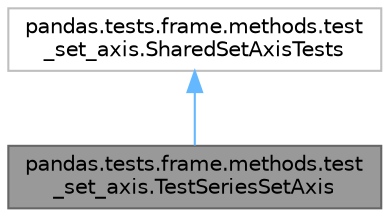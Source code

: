 digraph "pandas.tests.frame.methods.test_set_axis.TestSeriesSetAxis"
{
 // LATEX_PDF_SIZE
  bgcolor="transparent";
  edge [fontname=Helvetica,fontsize=10,labelfontname=Helvetica,labelfontsize=10];
  node [fontname=Helvetica,fontsize=10,shape=box,height=0.2,width=0.4];
  Node1 [id="Node000001",label="pandas.tests.frame.methods.test\l_set_axis.TestSeriesSetAxis",height=0.2,width=0.4,color="gray40", fillcolor="grey60", style="filled", fontcolor="black",tooltip=" "];
  Node2 -> Node1 [id="edge1_Node000001_Node000002",dir="back",color="steelblue1",style="solid",tooltip=" "];
  Node2 [id="Node000002",label="pandas.tests.frame.methods.test\l_set_axis.SharedSetAxisTests",height=0.2,width=0.4,color="grey75", fillcolor="white", style="filled",URL="$d8/d74/classpandas_1_1tests_1_1frame_1_1methods_1_1test__set__axis_1_1SharedSetAxisTests.html",tooltip=" "];
}
